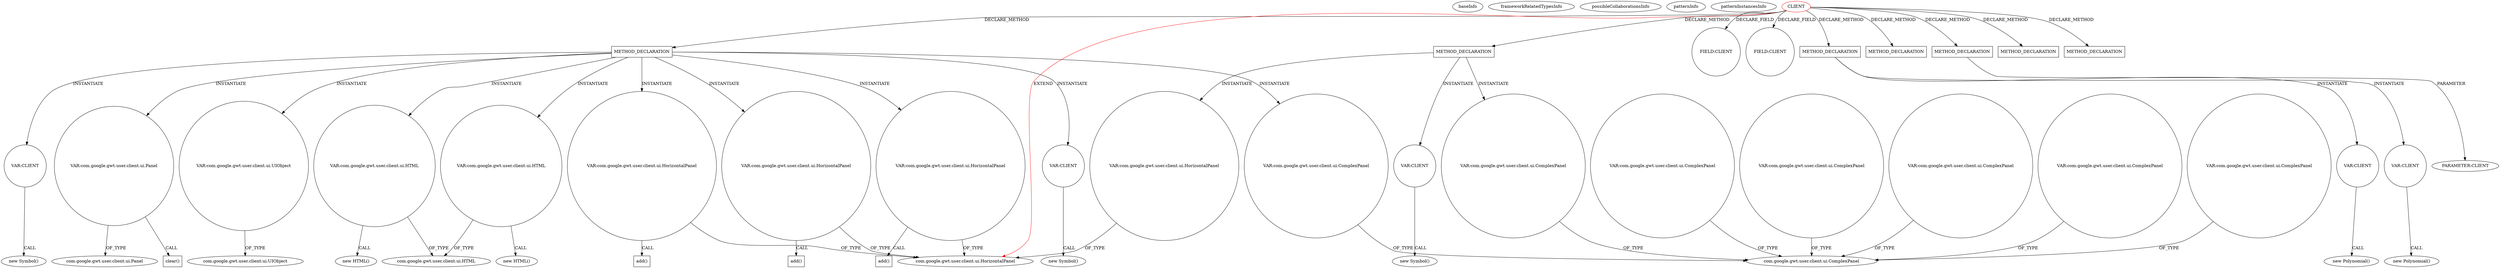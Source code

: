 digraph {
baseInfo[graphId=845,category="pattern",isAnonymous=false,possibleRelation=false]
frameworkRelatedTypesInfo[0="com.google.gwt.user.client.ui.HorizontalPanel"]
possibleCollaborationsInfo[]
patternInfo[frequency=2.0,patternRootClient=0]
patternInstancesInfo[0="luxferrari-AlgebrApp~/luxferrari-AlgebrApp/AlgebrApp-master/AlgebrApp/src/org/luxferrari/algebrapp/client/SubPolynomial.java~SubPolynomial~3660",1="luxferrari-AlgebrApp~/luxferrari-AlgebrApp/AlgebrApp-master/AlgebrApp/src/org/luxferrari/algebrapp/client/Product.java~Product~3664"]
17[label="new Symbol()",vertexType="CONSTRUCTOR_CALL",isFrameworkType=false]
18[label="VAR:CLIENT",vertexType="VARIABLE_EXPRESION",isFrameworkType=false,shape=circle]
7[label="METHOD_DECLARATION",vertexType="CLIENT_METHOD_DECLARATION",isFrameworkType=false,shape=box]
8[label="VAR:com.google.gwt.user.client.ui.Panel",vertexType="VARIABLE_EXPRESION",isFrameworkType=false,shape=circle]
87[label="VAR:com.google.gwt.user.client.ui.UIObject",vertexType="VARIABLE_EXPRESION",isFrameworkType=false,shape=circle]
0[label="CLIENT",vertexType="ROOT_CLIENT_CLASS_DECLARATION",isFrameworkType=false,color=red]
10[label="com.google.gwt.user.client.ui.Panel",vertexType="FRAMEWORK_CLASS_TYPE",isFrameworkType=false]
23[label="com.google.gwt.user.client.ui.UIObject",vertexType="FRAMEWORK_CLASS_TYPE",isFrameworkType=false]
2[label="FIELD:CLIENT",vertexType="FIELD_DECLARATION",isFrameworkType=false,shape=circle]
5[label="FIELD:CLIENT",vertexType="FIELD_DECLARATION",isFrameworkType=false,shape=circle]
34[label="VAR:CLIENT",vertexType="VARIABLE_EXPRESION",isFrameworkType=false,shape=circle]
14[label="VAR:com.google.gwt.user.client.ui.ComplexPanel",vertexType="VARIABLE_EXPRESION",isFrameworkType=false,shape=circle]
1[label="com.google.gwt.user.client.ui.HorizontalPanel",vertexType="FRAMEWORK_CLASS_TYPE",isFrameworkType=false]
33[label="new Symbol()",vertexType="CONSTRUCTOR_CALL",isFrameworkType=false]
16[label="com.google.gwt.user.client.ui.ComplexPanel",vertexType="FRAMEWORK_CLASS_TYPE",isFrameworkType=false]
162[label="VAR:com.google.gwt.user.client.ui.ComplexPanel",vertexType="VARIABLE_EXPRESION",isFrameworkType=false,shape=circle]
121[label="VAR:com.google.gwt.user.client.ui.ComplexPanel",vertexType="VARIABLE_EXPRESION",isFrameworkType=false,shape=circle]
171[label="VAR:com.google.gwt.user.client.ui.ComplexPanel",vertexType="VARIABLE_EXPRESION",isFrameworkType=false,shape=circle]
165[label="VAR:com.google.gwt.user.client.ui.ComplexPanel",vertexType="VARIABLE_EXPRESION",isFrameworkType=false,shape=circle]
111[label="VAR:com.google.gwt.user.client.ui.ComplexPanel",vertexType="VARIABLE_EXPRESION",isFrameworkType=false,shape=circle]
174[label="VAR:com.google.gwt.user.client.ui.ComplexPanel",vertexType="VARIABLE_EXPRESION",isFrameworkType=false,shape=circle]
137[label="METHOD_DECLARATION",vertexType="CLIENT_METHOD_DECLARATION",isFrameworkType=false,shape=box]
152[label="VAR:CLIENT",vertexType="VARIABLE_EXPRESION",isFrameworkType=false,shape=circle]
100[label="METHOD_DECLARATION",vertexType="CLIENT_METHOD_DECLARATION",isFrameworkType=false,shape=box]
146[label="VAR:CLIENT",vertexType="VARIABLE_EXPRESION",isFrameworkType=false,shape=circle]
103[label="METHOD_DECLARATION",vertexType="CLIENT_METHOD_DECLARATION",isFrameworkType=false,shape=box]
104[label="PARAMETER:CLIENT",vertexType="PARAMETER_DECLARATION",isFrameworkType=false]
120[label="METHOD_DECLARATION",vertexType="CLIENT_METHOD_DECLARATION",isFrameworkType=false,shape=box]
125[label="VAR:CLIENT",vertexType="VARIABLE_EXPRESION",isFrameworkType=false,shape=circle]
124[label="new Symbol()",vertexType="CONSTRUCTOR_CALL",isFrameworkType=false]
98[label="METHOD_DECLARATION",vertexType="CLIENT_METHOD_DECLARATION",isFrameworkType=false,shape=box]
92[label="METHOD_DECLARATION",vertexType="CLIENT_METHOD_DECLARATION",isFrameworkType=false,shape=box]
9[label="clear()",vertexType="INSIDE_CALL",isFrameworkType=false,shape=box]
31[label="VAR:com.google.gwt.user.client.ui.HTML",vertexType="VARIABLE_EXPRESION",isFrameworkType=false,shape=circle]
30[label="new HTML()",vertexType="CONSTRUCTOR_CALL",isFrameworkType=false]
32[label="com.google.gwt.user.client.ui.HTML",vertexType="FRAMEWORK_CLASS_TYPE",isFrameworkType=false]
46[label="VAR:com.google.gwt.user.client.ui.HTML",vertexType="VARIABLE_EXPRESION",isFrameworkType=false,shape=circle]
45[label="new HTML()",vertexType="CONSTRUCTOR_CALL",isFrameworkType=false]
151[label="new Polynomial()",vertexType="CONSTRUCTOR_CALL",isFrameworkType=false]
145[label="new Polynomial()",vertexType="CONSTRUCTOR_CALL",isFrameworkType=false]
42[label="VAR:com.google.gwt.user.client.ui.HorizontalPanel",vertexType="VARIABLE_EXPRESION",isFrameworkType=false,shape=circle]
43[label="add()",vertexType="INSIDE_CALL",isFrameworkType=false,shape=box]
27[label="VAR:com.google.gwt.user.client.ui.HorizontalPanel",vertexType="VARIABLE_EXPRESION",isFrameworkType=false,shape=circle]
28[label="add()",vertexType="INSIDE_CALL",isFrameworkType=false,shape=box]
39[label="VAR:com.google.gwt.user.client.ui.HorizontalPanel",vertexType="VARIABLE_EXPRESION",isFrameworkType=false,shape=circle]
40[label="add()",vertexType="INSIDE_CALL",isFrameworkType=false,shape=box]
127[label="VAR:com.google.gwt.user.client.ui.HorizontalPanel",vertexType="VARIABLE_EXPRESION",isFrameworkType=false,shape=circle]
0->2[label="DECLARE_FIELD"]
137->152[label="INSTANTIATE"]
7->34[label="INSTANTIATE"]
7->39[label="INSTANTIATE"]
0->103[label="DECLARE_METHOD"]
121->16[label="OF_TYPE"]
0->1[label="EXTEND",color=red]
46->45[label="CALL"]
165->16[label="OF_TYPE"]
171->16[label="OF_TYPE"]
120->125[label="INSTANTIATE"]
7->14[label="INSTANTIATE"]
27->28[label="CALL"]
87->23[label="OF_TYPE"]
34->33[label="CALL"]
125->124[label="CALL"]
7->46[label="INSTANTIATE"]
111->16[label="OF_TYPE"]
146->145[label="CALL"]
162->16[label="OF_TYPE"]
8->9[label="CALL"]
137->146[label="INSTANTIATE"]
0->7[label="DECLARE_METHOD"]
7->31[label="INSTANTIATE"]
0->137[label="DECLARE_METHOD"]
174->16[label="OF_TYPE"]
39->40[label="CALL"]
7->27[label="INSTANTIATE"]
120->121[label="INSTANTIATE"]
0->92[label="DECLARE_METHOD"]
152->151[label="CALL"]
39->1[label="OF_TYPE"]
31->30[label="CALL"]
42->43[label="CALL"]
0->5[label="DECLARE_FIELD"]
8->10[label="OF_TYPE"]
103->104[label="PARAMETER"]
31->32[label="OF_TYPE"]
0->98[label="DECLARE_METHOD"]
120->127[label="INSTANTIATE"]
14->16[label="OF_TYPE"]
27->1[label="OF_TYPE"]
7->87[label="INSTANTIATE"]
18->17[label="CALL"]
7->8[label="INSTANTIATE"]
46->32[label="OF_TYPE"]
0->100[label="DECLARE_METHOD"]
42->1[label="OF_TYPE"]
0->120[label="DECLARE_METHOD"]
7->18[label="INSTANTIATE"]
7->42[label="INSTANTIATE"]
127->1[label="OF_TYPE"]
}
